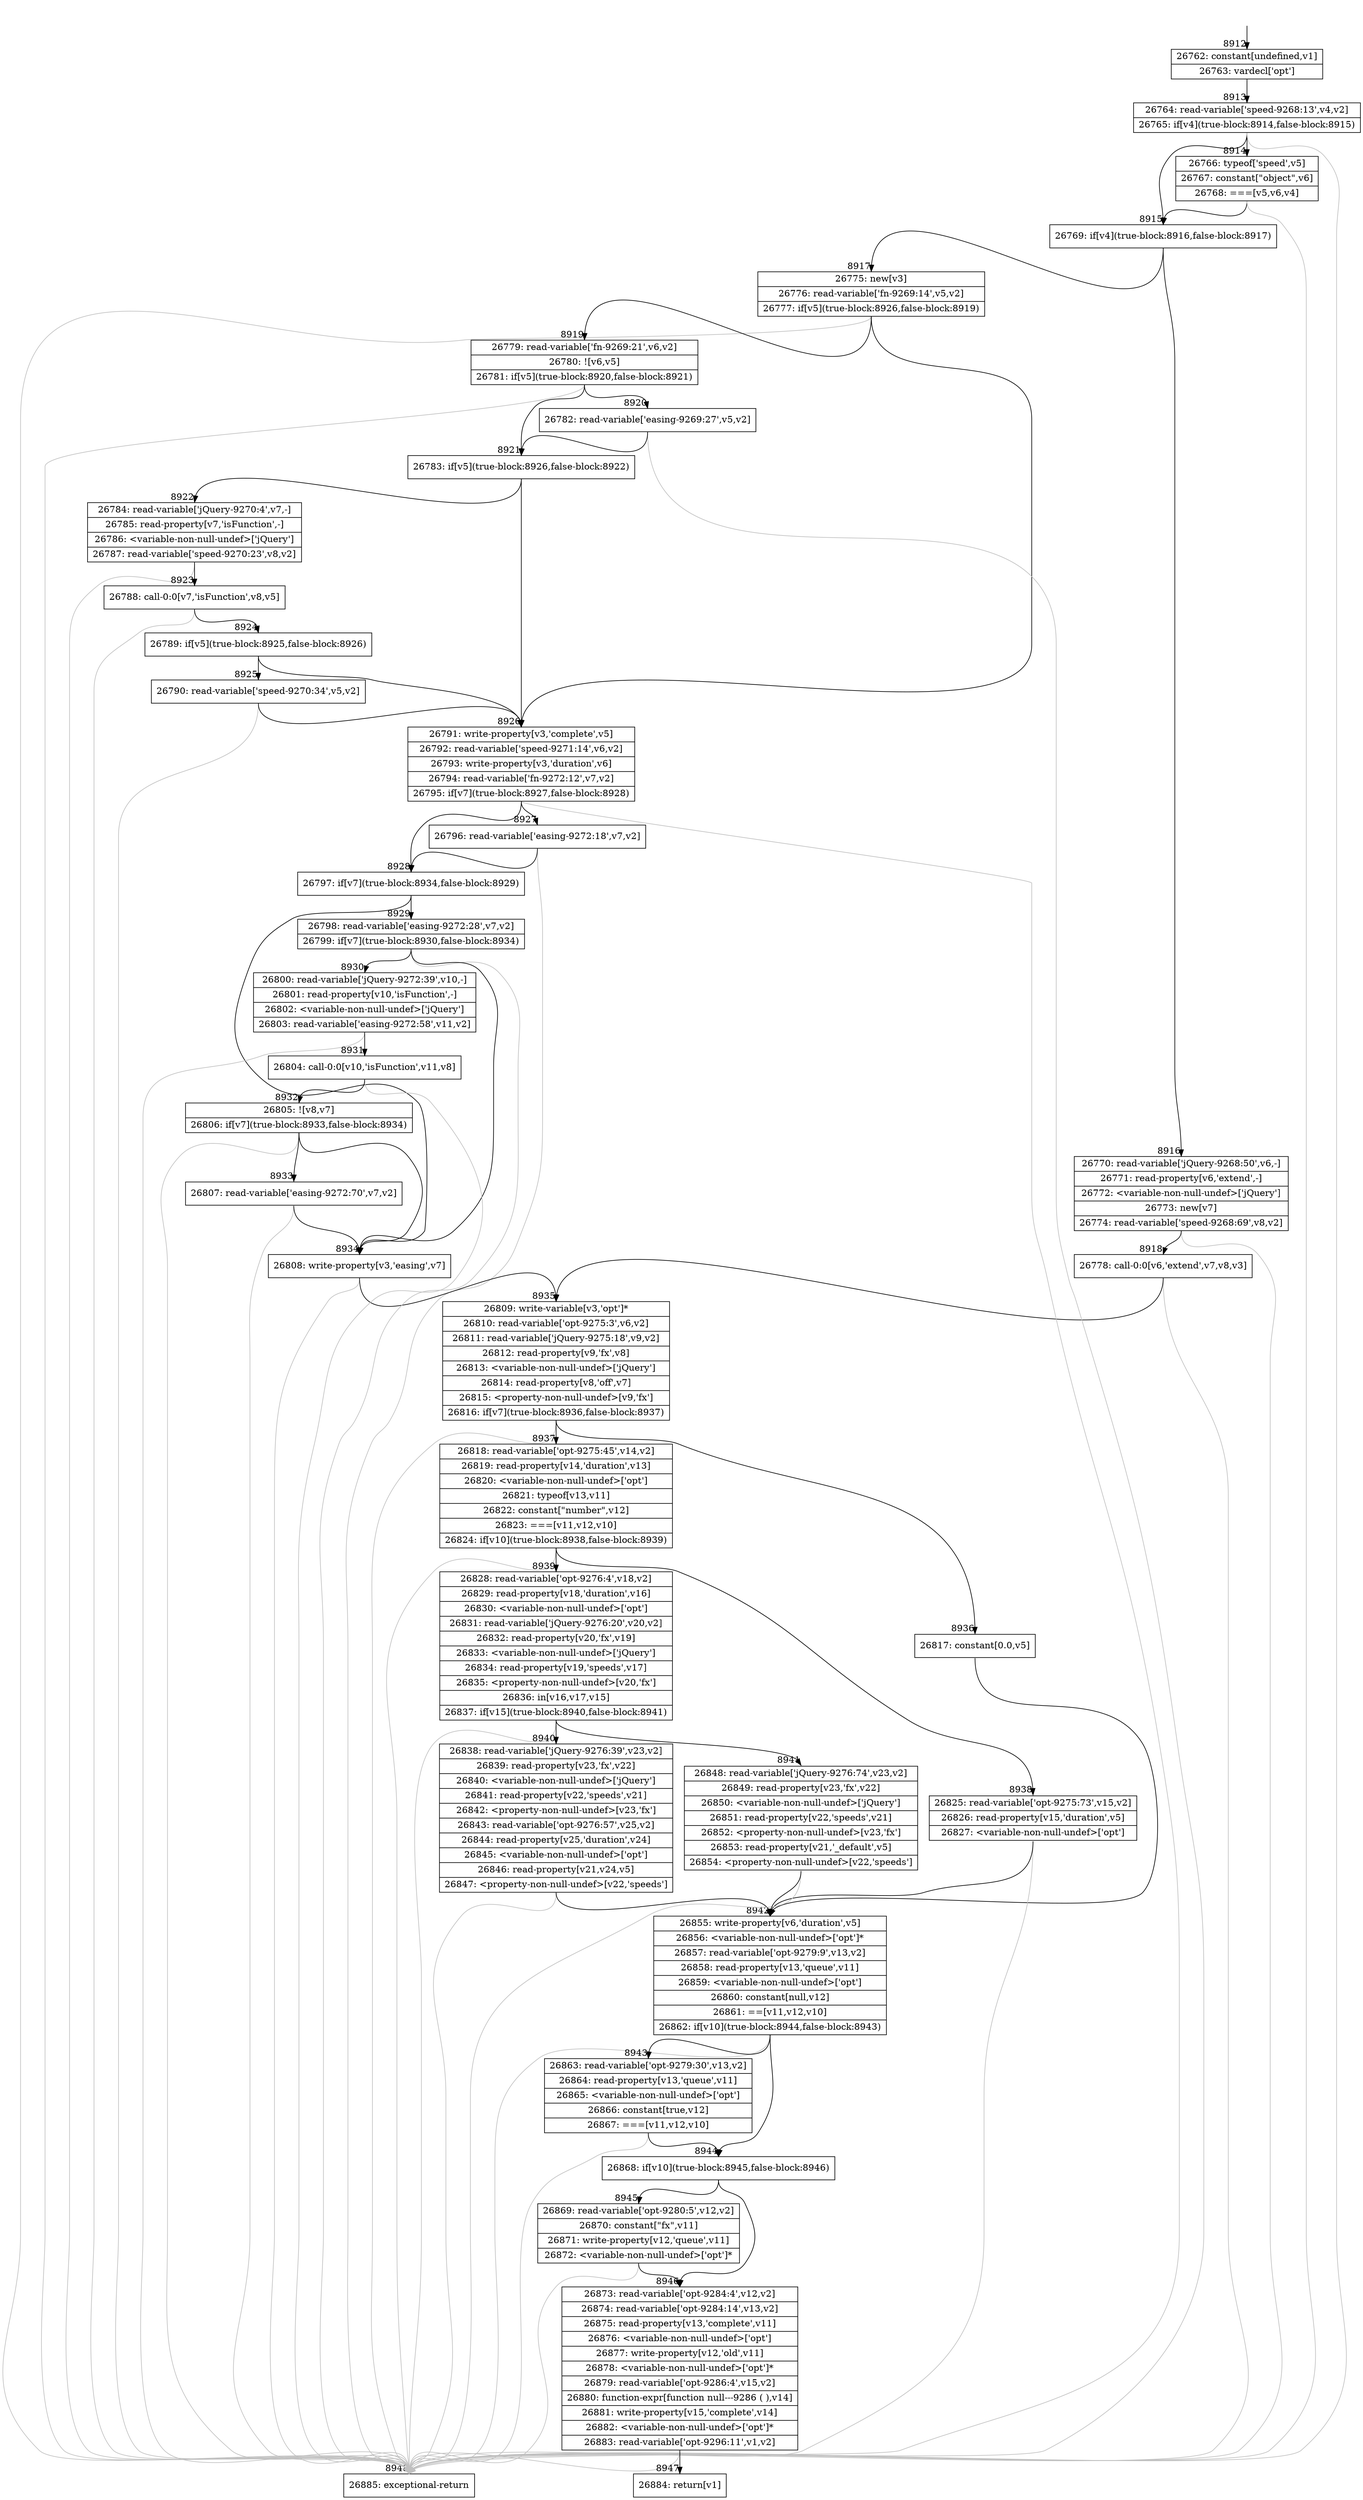 digraph {
rankdir="TD"
BB_entry554[shape=none,label=""];
BB_entry554 -> BB8912 [tailport=s, headport=n, headlabel="    8912"]
BB8912 [shape=record label="{26762: constant[undefined,v1]|26763: vardecl['opt']}" ] 
BB8912 -> BB8913 [tailport=s, headport=n, headlabel="      8913"]
BB8913 [shape=record label="{26764: read-variable['speed-9268:13',v4,v2]|26765: if[v4](true-block:8914,false-block:8915)}" ] 
BB8913 -> BB8915 [tailport=s, headport=n, headlabel="      8915"]
BB8913 -> BB8914 [tailport=s, headport=n, headlabel="      8914"]
BB8913 -> BB8948 [tailport=s, headport=n, color=gray, headlabel="      8948"]
BB8914 [shape=record label="{26766: typeof['speed',v5]|26767: constant[\"object\",v6]|26768: ===[v5,v6,v4]}" ] 
BB8914 -> BB8915 [tailport=s, headport=n]
BB8914 -> BB8948 [tailport=s, headport=n, color=gray]
BB8915 [shape=record label="{26769: if[v4](true-block:8916,false-block:8917)}" ] 
BB8915 -> BB8916 [tailport=s, headport=n, headlabel="      8916"]
BB8915 -> BB8917 [tailport=s, headport=n, headlabel="      8917"]
BB8916 [shape=record label="{26770: read-variable['jQuery-9268:50',v6,-]|26771: read-property[v6,'extend',-]|26772: \<variable-non-null-undef\>['jQuery']|26773: new[v7]|26774: read-variable['speed-9268:69',v8,v2]}" ] 
BB8916 -> BB8918 [tailport=s, headport=n, headlabel="      8918"]
BB8916 -> BB8948 [tailport=s, headport=n, color=gray]
BB8917 [shape=record label="{26775: new[v3]|26776: read-variable['fn-9269:14',v5,v2]|26777: if[v5](true-block:8926,false-block:8919)}" ] 
BB8917 -> BB8926 [tailport=s, headport=n, headlabel="      8926"]
BB8917 -> BB8919 [tailport=s, headport=n, headlabel="      8919"]
BB8917 -> BB8948 [tailport=s, headport=n, color=gray]
BB8918 [shape=record label="{26778: call-0:0[v6,'extend',v7,v8,v3]}" ] 
BB8918 -> BB8935 [tailport=s, headport=n, headlabel="      8935"]
BB8918 -> BB8948 [tailport=s, headport=n, color=gray]
BB8919 [shape=record label="{26779: read-variable['fn-9269:21',v6,v2]|26780: ![v6,v5]|26781: if[v5](true-block:8920,false-block:8921)}" ] 
BB8919 -> BB8921 [tailport=s, headport=n, headlabel="      8921"]
BB8919 -> BB8920 [tailport=s, headport=n, headlabel="      8920"]
BB8919 -> BB8948 [tailport=s, headport=n, color=gray]
BB8920 [shape=record label="{26782: read-variable['easing-9269:27',v5,v2]}" ] 
BB8920 -> BB8921 [tailport=s, headport=n]
BB8920 -> BB8948 [tailport=s, headport=n, color=gray]
BB8921 [shape=record label="{26783: if[v5](true-block:8926,false-block:8922)}" ] 
BB8921 -> BB8926 [tailport=s, headport=n]
BB8921 -> BB8922 [tailport=s, headport=n, headlabel="      8922"]
BB8922 [shape=record label="{26784: read-variable['jQuery-9270:4',v7,-]|26785: read-property[v7,'isFunction',-]|26786: \<variable-non-null-undef\>['jQuery']|26787: read-variable['speed-9270:23',v8,v2]}" ] 
BB8922 -> BB8923 [tailport=s, headport=n, headlabel="      8923"]
BB8922 -> BB8948 [tailport=s, headport=n, color=gray]
BB8923 [shape=record label="{26788: call-0:0[v7,'isFunction',v8,v5]}" ] 
BB8923 -> BB8924 [tailport=s, headport=n, headlabel="      8924"]
BB8923 -> BB8948 [tailport=s, headport=n, color=gray]
BB8924 [shape=record label="{26789: if[v5](true-block:8925,false-block:8926)}" ] 
BB8924 -> BB8926 [tailport=s, headport=n]
BB8924 -> BB8925 [tailport=s, headport=n, headlabel="      8925"]
BB8925 [shape=record label="{26790: read-variable['speed-9270:34',v5,v2]}" ] 
BB8925 -> BB8926 [tailport=s, headport=n]
BB8925 -> BB8948 [tailport=s, headport=n, color=gray]
BB8926 [shape=record label="{26791: write-property[v3,'complete',v5]|26792: read-variable['speed-9271:14',v6,v2]|26793: write-property[v3,'duration',v6]|26794: read-variable['fn-9272:12',v7,v2]|26795: if[v7](true-block:8927,false-block:8928)}" ] 
BB8926 -> BB8928 [tailport=s, headport=n, headlabel="      8928"]
BB8926 -> BB8927 [tailport=s, headport=n, headlabel="      8927"]
BB8926 -> BB8948 [tailport=s, headport=n, color=gray]
BB8927 [shape=record label="{26796: read-variable['easing-9272:18',v7,v2]}" ] 
BB8927 -> BB8928 [tailport=s, headport=n]
BB8927 -> BB8948 [tailport=s, headport=n, color=gray]
BB8928 [shape=record label="{26797: if[v7](true-block:8934,false-block:8929)}" ] 
BB8928 -> BB8934 [tailport=s, headport=n, headlabel="      8934"]
BB8928 -> BB8929 [tailport=s, headport=n, headlabel="      8929"]
BB8929 [shape=record label="{26798: read-variable['easing-9272:28',v7,v2]|26799: if[v7](true-block:8930,false-block:8934)}" ] 
BB8929 -> BB8934 [tailport=s, headport=n]
BB8929 -> BB8930 [tailport=s, headport=n, headlabel="      8930"]
BB8929 -> BB8948 [tailport=s, headport=n, color=gray]
BB8930 [shape=record label="{26800: read-variable['jQuery-9272:39',v10,-]|26801: read-property[v10,'isFunction',-]|26802: \<variable-non-null-undef\>['jQuery']|26803: read-variable['easing-9272:58',v11,v2]}" ] 
BB8930 -> BB8931 [tailport=s, headport=n, headlabel="      8931"]
BB8930 -> BB8948 [tailport=s, headport=n, color=gray]
BB8931 [shape=record label="{26804: call-0:0[v10,'isFunction',v11,v8]}" ] 
BB8931 -> BB8932 [tailport=s, headport=n, headlabel="      8932"]
BB8931 -> BB8948 [tailport=s, headport=n, color=gray]
BB8932 [shape=record label="{26805: ![v8,v7]|26806: if[v7](true-block:8933,false-block:8934)}" ] 
BB8932 -> BB8934 [tailport=s, headport=n]
BB8932 -> BB8933 [tailport=s, headport=n, headlabel="      8933"]
BB8932 -> BB8948 [tailport=s, headport=n, color=gray]
BB8933 [shape=record label="{26807: read-variable['easing-9272:70',v7,v2]}" ] 
BB8933 -> BB8934 [tailport=s, headport=n]
BB8933 -> BB8948 [tailport=s, headport=n, color=gray]
BB8934 [shape=record label="{26808: write-property[v3,'easing',v7]}" ] 
BB8934 -> BB8935 [tailport=s, headport=n]
BB8934 -> BB8948 [tailport=s, headport=n, color=gray]
BB8935 [shape=record label="{26809: write-variable[v3,'opt']*|26810: read-variable['opt-9275:3',v6,v2]|26811: read-variable['jQuery-9275:18',v9,v2]|26812: read-property[v9,'fx',v8]|26813: \<variable-non-null-undef\>['jQuery']|26814: read-property[v8,'off',v7]|26815: \<property-non-null-undef\>[v9,'fx']|26816: if[v7](true-block:8936,false-block:8937)}" ] 
BB8935 -> BB8936 [tailport=s, headport=n, headlabel="      8936"]
BB8935 -> BB8937 [tailport=s, headport=n, headlabel="      8937"]
BB8935 -> BB8948 [tailport=s, headport=n, color=gray]
BB8936 [shape=record label="{26817: constant[0.0,v5]}" ] 
BB8936 -> BB8942 [tailport=s, headport=n, headlabel="      8942"]
BB8937 [shape=record label="{26818: read-variable['opt-9275:45',v14,v2]|26819: read-property[v14,'duration',v13]|26820: \<variable-non-null-undef\>['opt']|26821: typeof[v13,v11]|26822: constant[\"number\",v12]|26823: ===[v11,v12,v10]|26824: if[v10](true-block:8938,false-block:8939)}" ] 
BB8937 -> BB8938 [tailport=s, headport=n, headlabel="      8938"]
BB8937 -> BB8939 [tailport=s, headport=n, headlabel="      8939"]
BB8937 -> BB8948 [tailport=s, headport=n, color=gray]
BB8938 [shape=record label="{26825: read-variable['opt-9275:73',v15,v2]|26826: read-property[v15,'duration',v5]|26827: \<variable-non-null-undef\>['opt']}" ] 
BB8938 -> BB8942 [tailport=s, headport=n]
BB8938 -> BB8948 [tailport=s, headport=n, color=gray]
BB8939 [shape=record label="{26828: read-variable['opt-9276:4',v18,v2]|26829: read-property[v18,'duration',v16]|26830: \<variable-non-null-undef\>['opt']|26831: read-variable['jQuery-9276:20',v20,v2]|26832: read-property[v20,'fx',v19]|26833: \<variable-non-null-undef\>['jQuery']|26834: read-property[v19,'speeds',v17]|26835: \<property-non-null-undef\>[v20,'fx']|26836: in[v16,v17,v15]|26837: if[v15](true-block:8940,false-block:8941)}" ] 
BB8939 -> BB8940 [tailport=s, headport=n, headlabel="      8940"]
BB8939 -> BB8941 [tailport=s, headport=n, headlabel="      8941"]
BB8939 -> BB8948 [tailport=s, headport=n, color=gray]
BB8940 [shape=record label="{26838: read-variable['jQuery-9276:39',v23,v2]|26839: read-property[v23,'fx',v22]|26840: \<variable-non-null-undef\>['jQuery']|26841: read-property[v22,'speeds',v21]|26842: \<property-non-null-undef\>[v23,'fx']|26843: read-variable['opt-9276:57',v25,v2]|26844: read-property[v25,'duration',v24]|26845: \<variable-non-null-undef\>['opt']|26846: read-property[v21,v24,v5]|26847: \<property-non-null-undef\>[v22,'speeds']}" ] 
BB8940 -> BB8942 [tailport=s, headport=n]
BB8940 -> BB8948 [tailport=s, headport=n, color=gray]
BB8941 [shape=record label="{26848: read-variable['jQuery-9276:74',v23,v2]|26849: read-property[v23,'fx',v22]|26850: \<variable-non-null-undef\>['jQuery']|26851: read-property[v22,'speeds',v21]|26852: \<property-non-null-undef\>[v23,'fx']|26853: read-property[v21,'_default',v5]|26854: \<property-non-null-undef\>[v22,'speeds']}" ] 
BB8941 -> BB8942 [tailport=s, headport=n]
BB8941 -> BB8948 [tailport=s, headport=n, color=gray]
BB8942 [shape=record label="{26855: write-property[v6,'duration',v5]|26856: \<variable-non-null-undef\>['opt']*|26857: read-variable['opt-9279:9',v13,v2]|26858: read-property[v13,'queue',v11]|26859: \<variable-non-null-undef\>['opt']|26860: constant[null,v12]|26861: ==[v11,v12,v10]|26862: if[v10](true-block:8944,false-block:8943)}" ] 
BB8942 -> BB8944 [tailport=s, headport=n, headlabel="      8944"]
BB8942 -> BB8943 [tailport=s, headport=n, headlabel="      8943"]
BB8942 -> BB8948 [tailport=s, headport=n, color=gray]
BB8943 [shape=record label="{26863: read-variable['opt-9279:30',v13,v2]|26864: read-property[v13,'queue',v11]|26865: \<variable-non-null-undef\>['opt']|26866: constant[true,v12]|26867: ===[v11,v12,v10]}" ] 
BB8943 -> BB8944 [tailport=s, headport=n]
BB8943 -> BB8948 [tailport=s, headport=n, color=gray]
BB8944 [shape=record label="{26868: if[v10](true-block:8945,false-block:8946)}" ] 
BB8944 -> BB8945 [tailport=s, headport=n, headlabel="      8945"]
BB8944 -> BB8946 [tailport=s, headport=n, headlabel="      8946"]
BB8945 [shape=record label="{26869: read-variable['opt-9280:5',v12,v2]|26870: constant[\"fx\",v11]|26871: write-property[v12,'queue',v11]|26872: \<variable-non-null-undef\>['opt']*}" ] 
BB8945 -> BB8946 [tailport=s, headport=n]
BB8945 -> BB8948 [tailport=s, headport=n, color=gray]
BB8946 [shape=record label="{26873: read-variable['opt-9284:4',v12,v2]|26874: read-variable['opt-9284:14',v13,v2]|26875: read-property[v13,'complete',v11]|26876: \<variable-non-null-undef\>['opt']|26877: write-property[v12,'old',v11]|26878: \<variable-non-null-undef\>['opt']*|26879: read-variable['opt-9286:4',v15,v2]|26880: function-expr[function null---9286 ( ),v14]|26881: write-property[v15,'complete',v14]|26882: \<variable-non-null-undef\>['opt']*|26883: read-variable['opt-9296:11',v1,v2]}" ] 
BB8946 -> BB8947 [tailport=s, headport=n, headlabel="      8947"]
BB8946 -> BB8948 [tailport=s, headport=n, color=gray]
BB8947 [shape=record label="{26884: return[v1]}" ] 
BB8948 [shape=record label="{26885: exceptional-return}" ] 
}
